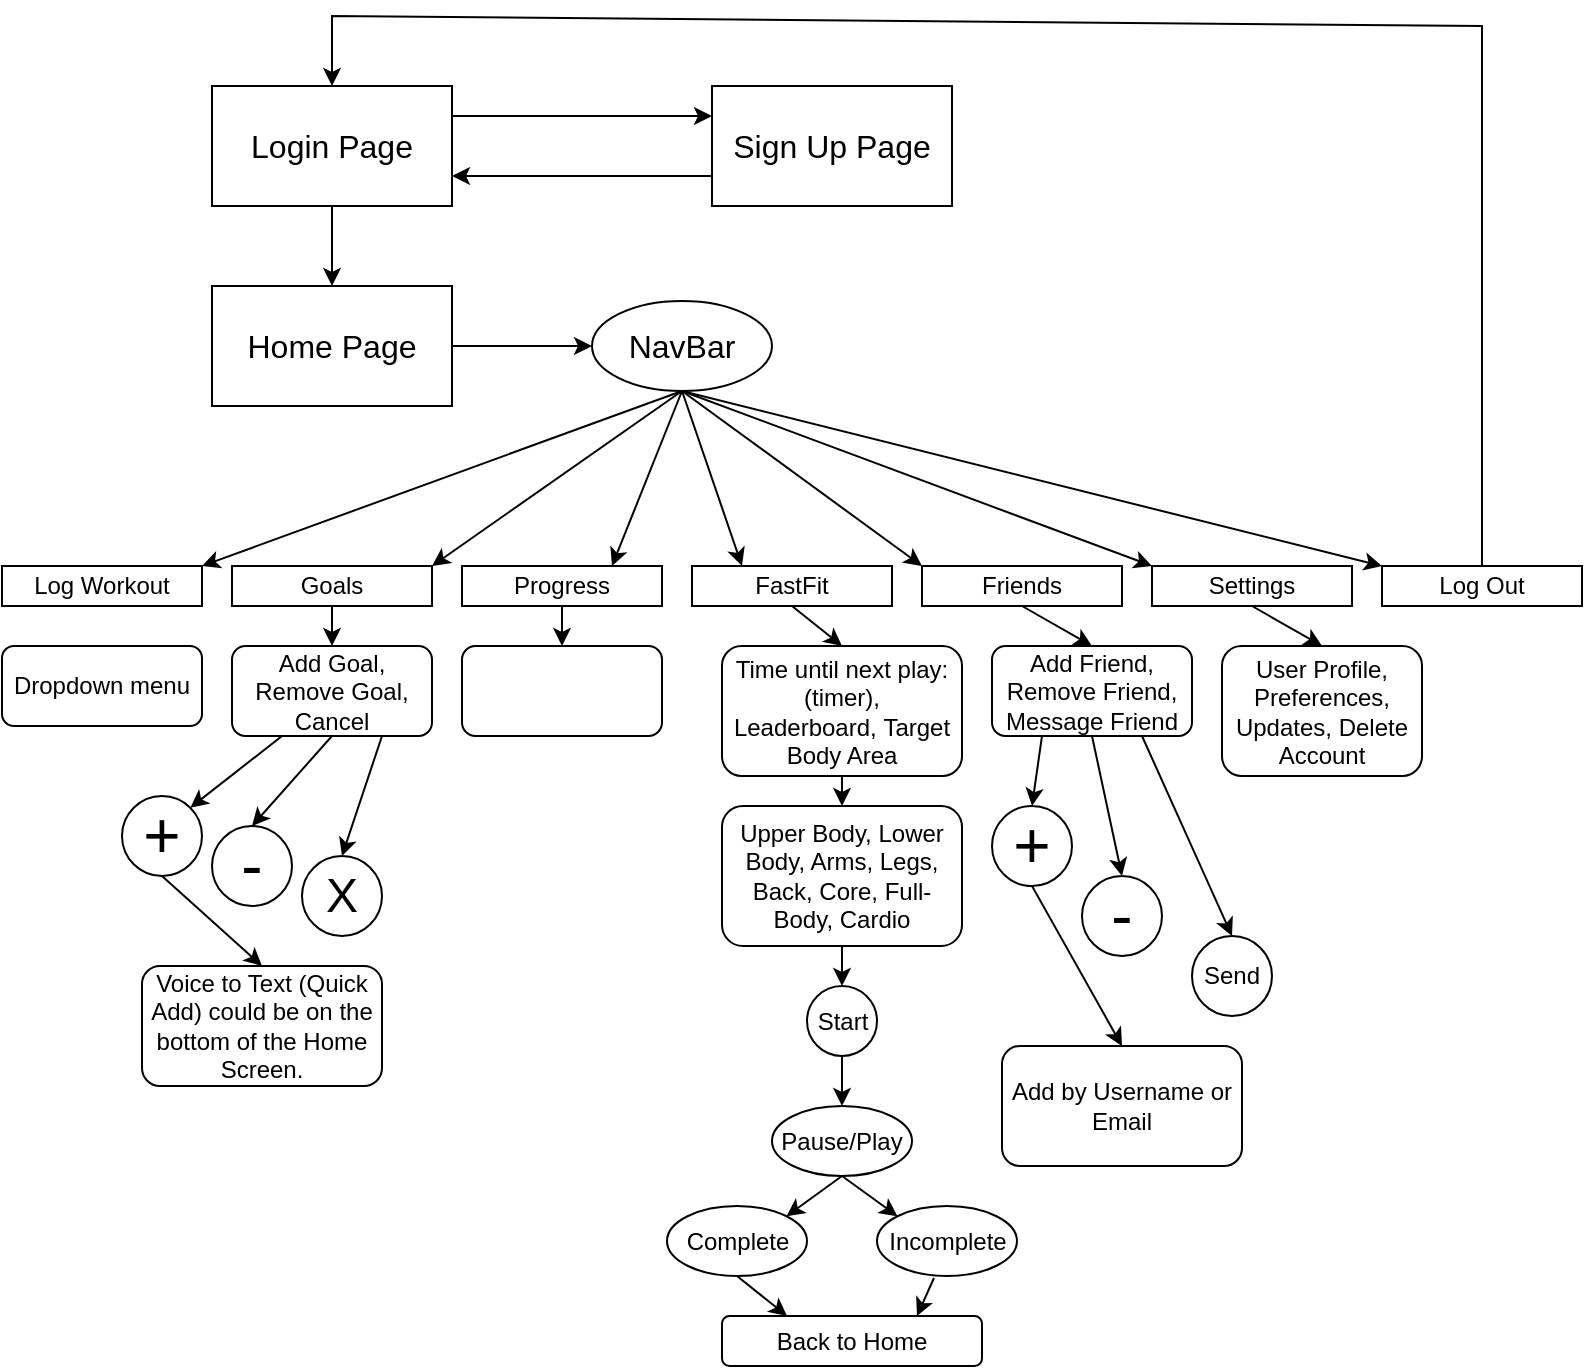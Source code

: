 <mxfile version="24.7.10">
  <diagram name="Page-1" id="Ibu_ShTeSwuRrmiSXFoi">
    <mxGraphModel dx="1316" dy="737" grid="1" gridSize="5" guides="1" tooltips="1" connect="1" arrows="1" fold="1" page="1" pageScale="1" pageWidth="850" pageHeight="1100" math="0" shadow="0">
      <root>
        <mxCell id="0" />
        <mxCell id="1" parent="0" />
        <mxCell id="kRHaIRPuTOjawNohXD7s-1" value="Login Page" style="rounded=0;whiteSpace=wrap;html=1;fontSize=16;" vertex="1" parent="1">
          <mxGeometry x="145" y="60" width="120" height="60" as="geometry" />
        </mxCell>
        <mxCell id="kRHaIRPuTOjawNohXD7s-2" value="Sign Up Page" style="rounded=0;whiteSpace=wrap;html=1;fontSize=16;" vertex="1" parent="1">
          <mxGeometry x="395" y="60" width="120" height="60" as="geometry" />
        </mxCell>
        <mxCell id="kRHaIRPuTOjawNohXD7s-3" value="" style="endArrow=classic;html=1;rounded=0;exitX=1;exitY=0.25;exitDx=0;exitDy=0;entryX=0;entryY=0.25;entryDx=0;entryDy=0;" edge="1" parent="1" source="kRHaIRPuTOjawNohXD7s-1" target="kRHaIRPuTOjawNohXD7s-2">
          <mxGeometry width="50" height="50" relative="1" as="geometry">
            <mxPoint x="280" y="80" as="sourcePoint" />
            <mxPoint x="380" y="80" as="targetPoint" />
            <Array as="points" />
          </mxGeometry>
        </mxCell>
        <mxCell id="kRHaIRPuTOjawNohXD7s-4" value="" style="endArrow=classic;html=1;rounded=0;exitX=0;exitY=0.75;exitDx=0;exitDy=0;entryX=1;entryY=0.75;entryDx=0;entryDy=0;" edge="1" parent="1" source="kRHaIRPuTOjawNohXD7s-2" target="kRHaIRPuTOjawNohXD7s-1">
          <mxGeometry width="50" height="50" relative="1" as="geometry">
            <mxPoint x="380" y="100" as="sourcePoint" />
            <mxPoint x="280" y="100" as="targetPoint" />
          </mxGeometry>
        </mxCell>
        <mxCell id="kRHaIRPuTOjawNohXD7s-5" value="Home Page" style="rounded=0;whiteSpace=wrap;html=1;fontSize=16;" vertex="1" parent="1">
          <mxGeometry x="145" y="160" width="120" height="60" as="geometry" />
        </mxCell>
        <mxCell id="kRHaIRPuTOjawNohXD7s-6" value="NavBar" style="ellipse;whiteSpace=wrap;html=1;fontSize=16;" vertex="1" parent="1">
          <mxGeometry x="335" y="167.5" width="90" height="45" as="geometry" />
        </mxCell>
        <mxCell id="kRHaIRPuTOjawNohXD7s-7" value="" style="endArrow=classic;html=1;rounded=0;entryX=0.5;entryY=0;entryDx=0;entryDy=0;exitX=0.5;exitY=1;exitDx=0;exitDy=0;" edge="1" parent="1" source="kRHaIRPuTOjawNohXD7s-1" target="kRHaIRPuTOjawNohXD7s-5">
          <mxGeometry width="50" height="50" relative="1" as="geometry">
            <mxPoint x="200" y="125" as="sourcePoint" />
            <mxPoint x="450" y="355" as="targetPoint" />
          </mxGeometry>
        </mxCell>
        <mxCell id="kRHaIRPuTOjawNohXD7s-8" value="" style="endArrow=classic;html=1;rounded=0;exitX=1;exitY=0.5;exitDx=0;exitDy=0;entryX=0;entryY=0.5;entryDx=0;entryDy=0;" edge="1" parent="1" source="kRHaIRPuTOjawNohXD7s-5" target="kRHaIRPuTOjawNohXD7s-6">
          <mxGeometry width="50" height="50" relative="1" as="geometry">
            <mxPoint x="400" y="405" as="sourcePoint" />
            <mxPoint x="450" y="355" as="targetPoint" />
          </mxGeometry>
        </mxCell>
        <mxCell id="kRHaIRPuTOjawNohXD7s-11" value="Log Workout" style="rounded=0;whiteSpace=wrap;html=1;" vertex="1" parent="1">
          <mxGeometry x="40" y="300" width="100" height="20" as="geometry" />
        </mxCell>
        <mxCell id="kRHaIRPuTOjawNohXD7s-12" value="Goals" style="rounded=0;whiteSpace=wrap;html=1;" vertex="1" parent="1">
          <mxGeometry x="155" y="300" width="100" height="20" as="geometry" />
        </mxCell>
        <mxCell id="kRHaIRPuTOjawNohXD7s-13" value="Progress" style="rounded=0;whiteSpace=wrap;html=1;" vertex="1" parent="1">
          <mxGeometry x="270" y="300" width="100" height="20" as="geometry" />
        </mxCell>
        <mxCell id="kRHaIRPuTOjawNohXD7s-14" value="Settings" style="rounded=0;whiteSpace=wrap;html=1;" vertex="1" parent="1">
          <mxGeometry x="615" y="300" width="100" height="20" as="geometry" />
        </mxCell>
        <mxCell id="kRHaIRPuTOjawNohXD7s-15" value="FastFit" style="rounded=0;whiteSpace=wrap;html=1;" vertex="1" parent="1">
          <mxGeometry x="385" y="300" width="100" height="20" as="geometry" />
        </mxCell>
        <mxCell id="kRHaIRPuTOjawNohXD7s-16" value="Friends" style="rounded=0;whiteSpace=wrap;html=1;" vertex="1" parent="1">
          <mxGeometry x="500" y="300" width="100" height="20" as="geometry" />
        </mxCell>
        <mxCell id="kRHaIRPuTOjawNohXD7s-17" value="Log Out" style="rounded=0;whiteSpace=wrap;html=1;" vertex="1" parent="1">
          <mxGeometry x="730" y="300" width="100" height="20" as="geometry" />
        </mxCell>
        <mxCell id="kRHaIRPuTOjawNohXD7s-19" value="" style="endArrow=classic;html=1;rounded=0;exitX=0.5;exitY=1;exitDx=0;exitDy=0;entryX=1;entryY=0;entryDx=0;entryDy=0;" edge="1" parent="1" source="kRHaIRPuTOjawNohXD7s-6" target="kRHaIRPuTOjawNohXD7s-11">
          <mxGeometry width="50" height="50" relative="1" as="geometry">
            <mxPoint x="400" y="405" as="sourcePoint" />
            <mxPoint x="450" y="355" as="targetPoint" />
          </mxGeometry>
        </mxCell>
        <mxCell id="kRHaIRPuTOjawNohXD7s-20" value="" style="endArrow=classic;html=1;rounded=0;exitX=0.5;exitY=1;exitDx=0;exitDy=0;entryX=1;entryY=0;entryDx=0;entryDy=0;" edge="1" parent="1" source="kRHaIRPuTOjawNohXD7s-6" target="kRHaIRPuTOjawNohXD7s-12">
          <mxGeometry width="50" height="50" relative="1" as="geometry">
            <mxPoint x="400" y="405" as="sourcePoint" />
            <mxPoint x="450" y="355" as="targetPoint" />
          </mxGeometry>
        </mxCell>
        <mxCell id="kRHaIRPuTOjawNohXD7s-21" value="" style="endArrow=classic;html=1;rounded=0;entryX=0.75;entryY=0;entryDx=0;entryDy=0;exitX=0.5;exitY=1;exitDx=0;exitDy=0;" edge="1" parent="1" source="kRHaIRPuTOjawNohXD7s-6" target="kRHaIRPuTOjawNohXD7s-13">
          <mxGeometry width="50" height="50" relative="1" as="geometry">
            <mxPoint x="575" y="215" as="sourcePoint" />
            <mxPoint x="450" y="355" as="targetPoint" />
          </mxGeometry>
        </mxCell>
        <mxCell id="kRHaIRPuTOjawNohXD7s-22" value="" style="endArrow=classic;html=1;rounded=0;exitX=0.5;exitY=1;exitDx=0;exitDy=0;entryX=0.25;entryY=0;entryDx=0;entryDy=0;" edge="1" parent="1" source="kRHaIRPuTOjawNohXD7s-6" target="kRHaIRPuTOjawNohXD7s-15">
          <mxGeometry width="50" height="50" relative="1" as="geometry">
            <mxPoint x="400" y="405" as="sourcePoint" />
            <mxPoint x="450" y="355" as="targetPoint" />
          </mxGeometry>
        </mxCell>
        <mxCell id="kRHaIRPuTOjawNohXD7s-23" value="" style="endArrow=classic;html=1;rounded=0;exitX=0.5;exitY=1;exitDx=0;exitDy=0;entryX=0;entryY=0;entryDx=0;entryDy=0;" edge="1" parent="1" source="kRHaIRPuTOjawNohXD7s-6" target="kRHaIRPuTOjawNohXD7s-17">
          <mxGeometry width="50" height="50" relative="1" as="geometry">
            <mxPoint x="400" y="405" as="sourcePoint" />
            <mxPoint x="450" y="355" as="targetPoint" />
          </mxGeometry>
        </mxCell>
        <mxCell id="kRHaIRPuTOjawNohXD7s-24" value="" style="endArrow=classic;html=1;rounded=0;exitX=0.5;exitY=1;exitDx=0;exitDy=0;entryX=0;entryY=0;entryDx=0;entryDy=0;" edge="1" parent="1" source="kRHaIRPuTOjawNohXD7s-6" target="kRHaIRPuTOjawNohXD7s-14">
          <mxGeometry width="50" height="50" relative="1" as="geometry">
            <mxPoint x="400" y="405" as="sourcePoint" />
            <mxPoint x="450" y="355" as="targetPoint" />
          </mxGeometry>
        </mxCell>
        <mxCell id="kRHaIRPuTOjawNohXD7s-25" value="" style="endArrow=classic;html=1;rounded=0;exitX=0.5;exitY=1;exitDx=0;exitDy=0;entryX=0;entryY=0;entryDx=0;entryDy=0;" edge="1" parent="1" source="kRHaIRPuTOjawNohXD7s-6" target="kRHaIRPuTOjawNohXD7s-16">
          <mxGeometry width="50" height="50" relative="1" as="geometry">
            <mxPoint x="400" y="405" as="sourcePoint" />
            <mxPoint x="450" y="355" as="targetPoint" />
          </mxGeometry>
        </mxCell>
        <mxCell id="kRHaIRPuTOjawNohXD7s-28" value="Dropdown menu" style="rounded=1;whiteSpace=wrap;html=1;" vertex="1" parent="1">
          <mxGeometry x="40" y="340" width="100" height="40" as="geometry" />
        </mxCell>
        <mxCell id="kRHaIRPuTOjawNohXD7s-29" value="" style="endArrow=classic;html=1;rounded=0;exitX=0.5;exitY=0;exitDx=0;exitDy=0;entryX=0.5;entryY=0;entryDx=0;entryDy=0;" edge="1" parent="1" source="kRHaIRPuTOjawNohXD7s-17" target="kRHaIRPuTOjawNohXD7s-1">
          <mxGeometry width="50" height="50" relative="1" as="geometry">
            <mxPoint x="400" y="405" as="sourcePoint" />
            <mxPoint x="450" y="355" as="targetPoint" />
            <Array as="points">
              <mxPoint x="780" y="30" />
              <mxPoint x="205" y="25" />
            </Array>
          </mxGeometry>
        </mxCell>
        <mxCell id="kRHaIRPuTOjawNohXD7s-31" value="+" style="ellipse;whiteSpace=wrap;html=1;aspect=fixed;fontSize=32;" vertex="1" parent="1">
          <mxGeometry x="100" y="415" width="40" height="40" as="geometry" />
        </mxCell>
        <mxCell id="kRHaIRPuTOjawNohXD7s-32" value="-" style="ellipse;whiteSpace=wrap;html=1;aspect=fixed;fontSize=32;" vertex="1" parent="1">
          <mxGeometry x="145" y="430" width="40" height="40" as="geometry" />
        </mxCell>
        <mxCell id="kRHaIRPuTOjawNohXD7s-33" value="X" style="ellipse;whiteSpace=wrap;html=1;aspect=fixed;fontSize=24;" vertex="1" parent="1">
          <mxGeometry x="190" y="445" width="40" height="40" as="geometry" />
        </mxCell>
        <mxCell id="kRHaIRPuTOjawNohXD7s-34" value="Add Goal, Remove Goal, Cancel" style="rounded=1;whiteSpace=wrap;html=1;" vertex="1" parent="1">
          <mxGeometry x="155" y="340" width="100" height="45" as="geometry" />
        </mxCell>
        <mxCell id="kRHaIRPuTOjawNohXD7s-35" value="" style="endArrow=classic;html=1;rounded=0;exitX=0.25;exitY=1;exitDx=0;exitDy=0;entryX=1;entryY=0;entryDx=0;entryDy=0;" edge="1" parent="1" source="kRHaIRPuTOjawNohXD7s-34" target="kRHaIRPuTOjawNohXD7s-31">
          <mxGeometry width="50" height="50" relative="1" as="geometry">
            <mxPoint x="400" y="405" as="sourcePoint" />
            <mxPoint x="450" y="355" as="targetPoint" />
          </mxGeometry>
        </mxCell>
        <mxCell id="kRHaIRPuTOjawNohXD7s-36" value="" style="endArrow=classic;html=1;rounded=0;exitX=0.5;exitY=1;exitDx=0;exitDy=0;entryX=0.5;entryY=0;entryDx=0;entryDy=0;" edge="1" parent="1" source="kRHaIRPuTOjawNohXD7s-34" target="kRHaIRPuTOjawNohXD7s-32">
          <mxGeometry width="50" height="50" relative="1" as="geometry">
            <mxPoint x="400" y="405" as="sourcePoint" />
            <mxPoint x="450" y="355" as="targetPoint" />
          </mxGeometry>
        </mxCell>
        <mxCell id="kRHaIRPuTOjawNohXD7s-37" value="" style="endArrow=classic;html=1;rounded=0;exitX=0.75;exitY=1;exitDx=0;exitDy=0;entryX=0.5;entryY=0;entryDx=0;entryDy=0;" edge="1" parent="1" source="kRHaIRPuTOjawNohXD7s-34" target="kRHaIRPuTOjawNohXD7s-33">
          <mxGeometry width="50" height="50" relative="1" as="geometry">
            <mxPoint x="400" y="405" as="sourcePoint" />
            <mxPoint x="450" y="355" as="targetPoint" />
          </mxGeometry>
        </mxCell>
        <mxCell id="kRHaIRPuTOjawNohXD7s-38" value="" style="endArrow=classic;html=1;rounded=0;entryX=0.5;entryY=0;entryDx=0;entryDy=0;exitX=0.5;exitY=1;exitDx=0;exitDy=0;" edge="1" parent="1" source="kRHaIRPuTOjawNohXD7s-12" target="kRHaIRPuTOjawNohXD7s-34">
          <mxGeometry width="50" height="50" relative="1" as="geometry">
            <mxPoint x="290" y="345" as="sourcePoint" />
            <mxPoint x="450" y="355" as="targetPoint" />
          </mxGeometry>
        </mxCell>
        <mxCell id="kRHaIRPuTOjawNohXD7s-39" value="" style="rounded=1;whiteSpace=wrap;html=1;" vertex="1" parent="1">
          <mxGeometry x="270" y="340" width="100" height="45" as="geometry" />
        </mxCell>
        <mxCell id="kRHaIRPuTOjawNohXD7s-41" value="Time until next play: (timer), Leaderboard,&amp;nbsp;&lt;span style=&quot;background-color: initial;&quot;&gt;Target Body Area&lt;/span&gt;" style="rounded=1;whiteSpace=wrap;html=1;" vertex="1" parent="1">
          <mxGeometry x="400" y="340" width="120" height="65" as="geometry" />
        </mxCell>
        <mxCell id="kRHaIRPuTOjawNohXD7s-42" value="Add Friend, Remove Friend, Message Friend" style="rounded=1;whiteSpace=wrap;html=1;" vertex="1" parent="1">
          <mxGeometry x="535" y="340" width="100" height="45" as="geometry" />
        </mxCell>
        <mxCell id="kRHaIRPuTOjawNohXD7s-44" value="User Profile, Preferences, Updates, Delete Account" style="rounded=1;whiteSpace=wrap;html=1;" vertex="1" parent="1">
          <mxGeometry x="650" y="340" width="100" height="65" as="geometry" />
        </mxCell>
        <mxCell id="kRHaIRPuTOjawNohXD7s-45" value="" style="endArrow=classic;html=1;rounded=0;exitX=0.5;exitY=1;exitDx=0;exitDy=0;entryX=0.5;entryY=0;entryDx=0;entryDy=0;" edge="1" parent="1" source="kRHaIRPuTOjawNohXD7s-14" target="kRHaIRPuTOjawNohXD7s-44">
          <mxGeometry width="50" height="50" relative="1" as="geometry">
            <mxPoint x="400" y="405" as="sourcePoint" />
            <mxPoint x="450" y="355" as="targetPoint" />
          </mxGeometry>
        </mxCell>
        <mxCell id="kRHaIRPuTOjawNohXD7s-46" value="" style="endArrow=classic;html=1;rounded=0;exitX=0.5;exitY=1;exitDx=0;exitDy=0;entryX=0.5;entryY=0;entryDx=0;entryDy=0;" edge="1" parent="1" source="kRHaIRPuTOjawNohXD7s-15" target="kRHaIRPuTOjawNohXD7s-41">
          <mxGeometry width="50" height="50" relative="1" as="geometry">
            <mxPoint x="400" y="405" as="sourcePoint" />
            <mxPoint x="450" y="355" as="targetPoint" />
          </mxGeometry>
        </mxCell>
        <mxCell id="kRHaIRPuTOjawNohXD7s-47" value="" style="endArrow=classic;html=1;rounded=0;exitX=0.5;exitY=1;exitDx=0;exitDy=0;entryX=0.5;entryY=0;entryDx=0;entryDy=0;" edge="1" parent="1" source="kRHaIRPuTOjawNohXD7s-16" target="kRHaIRPuTOjawNohXD7s-42">
          <mxGeometry width="50" height="50" relative="1" as="geometry">
            <mxPoint x="400" y="405" as="sourcePoint" />
            <mxPoint x="450" y="355" as="targetPoint" />
          </mxGeometry>
        </mxCell>
        <mxCell id="kRHaIRPuTOjawNohXD7s-48" value="" style="endArrow=classic;html=1;rounded=0;exitX=0.5;exitY=1;exitDx=0;exitDy=0;entryX=0.5;entryY=0;entryDx=0;entryDy=0;" edge="1" parent="1" source="kRHaIRPuTOjawNohXD7s-13" target="kRHaIRPuTOjawNohXD7s-39">
          <mxGeometry width="50" height="50" relative="1" as="geometry">
            <mxPoint x="400" y="405" as="sourcePoint" />
            <mxPoint x="450" y="355" as="targetPoint" />
          </mxGeometry>
        </mxCell>
        <mxCell id="kRHaIRPuTOjawNohXD7s-49" value="" style="endArrow=classic;html=1;rounded=0;exitX=0.5;exitY=1;exitDx=0;exitDy=0;entryX=0.5;entryY=0;entryDx=0;entryDy=0;" edge="1" parent="1" source="kRHaIRPuTOjawNohXD7s-31" target="kRHaIRPuTOjawNohXD7s-51">
          <mxGeometry width="50" height="50" relative="1" as="geometry">
            <mxPoint x="400" y="405" as="sourcePoint" />
            <mxPoint x="144.231" y="490" as="targetPoint" />
          </mxGeometry>
        </mxCell>
        <mxCell id="kRHaIRPuTOjawNohXD7s-51" value="Voice to Text (Quick Add) could be on the bottom of the Home Screen." style="rounded=1;whiteSpace=wrap;html=1;" vertex="1" parent="1">
          <mxGeometry x="110" y="500" width="120" height="60" as="geometry" />
        </mxCell>
        <mxCell id="kRHaIRPuTOjawNohXD7s-52" value="" style="endArrow=classic;html=1;rounded=0;exitX=0.5;exitY=1;exitDx=0;exitDy=0;" edge="1" parent="1" source="kRHaIRPuTOjawNohXD7s-41" target="kRHaIRPuTOjawNohXD7s-53">
          <mxGeometry width="50" height="50" relative="1" as="geometry">
            <mxPoint x="400" y="405" as="sourcePoint" />
            <mxPoint x="450" y="440" as="targetPoint" />
          </mxGeometry>
        </mxCell>
        <mxCell id="kRHaIRPuTOjawNohXD7s-53" value="Upper Body, Lower Body, Arms, Legs, Back, Core, Full-Body, Cardio" style="rounded=1;whiteSpace=wrap;html=1;" vertex="1" parent="1">
          <mxGeometry x="400" y="420" width="120" height="70" as="geometry" />
        </mxCell>
        <mxCell id="kRHaIRPuTOjawNohXD7s-54" value="+" style="ellipse;whiteSpace=wrap;html=1;aspect=fixed;fontSize=32;" vertex="1" parent="1">
          <mxGeometry x="535" y="420" width="40" height="40" as="geometry" />
        </mxCell>
        <mxCell id="kRHaIRPuTOjawNohXD7s-55" value="-" style="ellipse;whiteSpace=wrap;html=1;aspect=fixed;fontSize=32;" vertex="1" parent="1">
          <mxGeometry x="580" y="455" width="40" height="40" as="geometry" />
        </mxCell>
        <mxCell id="kRHaIRPuTOjawNohXD7s-56" value="" style="endArrow=classic;html=1;rounded=0;exitX=0.25;exitY=1;exitDx=0;exitDy=0;entryX=0.5;entryY=0;entryDx=0;entryDy=0;" edge="1" parent="1" source="kRHaIRPuTOjawNohXD7s-42" target="kRHaIRPuTOjawNohXD7s-54">
          <mxGeometry width="50" height="50" relative="1" as="geometry">
            <mxPoint x="400" y="405" as="sourcePoint" />
            <mxPoint x="575" y="415" as="targetPoint" />
          </mxGeometry>
        </mxCell>
        <mxCell id="kRHaIRPuTOjawNohXD7s-57" value="" style="endArrow=classic;html=1;rounded=0;exitX=0.5;exitY=1;exitDx=0;exitDy=0;entryX=0.5;entryY=0;entryDx=0;entryDy=0;" edge="1" parent="1" source="kRHaIRPuTOjawNohXD7s-42" target="kRHaIRPuTOjawNohXD7s-55">
          <mxGeometry width="50" height="50" relative="1" as="geometry">
            <mxPoint x="400" y="405" as="sourcePoint" />
            <mxPoint x="450" y="355" as="targetPoint" />
          </mxGeometry>
        </mxCell>
        <mxCell id="kRHaIRPuTOjawNohXD7s-58" value="Send" style="ellipse;whiteSpace=wrap;html=1;aspect=fixed;" vertex="1" parent="1">
          <mxGeometry x="635" y="485" width="40" height="40" as="geometry" />
        </mxCell>
        <mxCell id="kRHaIRPuTOjawNohXD7s-59" value="" style="endArrow=classic;html=1;rounded=0;exitX=0.75;exitY=1;exitDx=0;exitDy=0;entryX=0.5;entryY=0;entryDx=0;entryDy=0;" edge="1" parent="1" source="kRHaIRPuTOjawNohXD7s-42" target="kRHaIRPuTOjawNohXD7s-58">
          <mxGeometry width="50" height="50" relative="1" as="geometry">
            <mxPoint x="400" y="405" as="sourcePoint" />
            <mxPoint x="450" y="355" as="targetPoint" />
          </mxGeometry>
        </mxCell>
        <mxCell id="kRHaIRPuTOjawNohXD7s-60" value="Add by Username or Email" style="rounded=1;whiteSpace=wrap;html=1;" vertex="1" parent="1">
          <mxGeometry x="540" y="540" width="120" height="60" as="geometry" />
        </mxCell>
        <mxCell id="kRHaIRPuTOjawNohXD7s-61" value="" style="endArrow=classic;html=1;rounded=0;exitX=0.5;exitY=1;exitDx=0;exitDy=0;entryX=0.5;entryY=0;entryDx=0;entryDy=0;" edge="1" parent="1" source="kRHaIRPuTOjawNohXD7s-54" target="kRHaIRPuTOjawNohXD7s-60">
          <mxGeometry width="50" height="50" relative="1" as="geometry">
            <mxPoint x="400" y="405" as="sourcePoint" />
            <mxPoint x="450" y="355" as="targetPoint" />
          </mxGeometry>
        </mxCell>
        <mxCell id="kRHaIRPuTOjawNohXD7s-63" value="" style="endArrow=classic;html=1;rounded=0;exitX=0.5;exitY=1;exitDx=0;exitDy=0;" edge="1" parent="1" source="kRHaIRPuTOjawNohXD7s-53" target="kRHaIRPuTOjawNohXD7s-64">
          <mxGeometry width="50" height="50" relative="1" as="geometry">
            <mxPoint x="400" y="405" as="sourcePoint" />
            <mxPoint x="460" y="505" as="targetPoint" />
          </mxGeometry>
        </mxCell>
        <mxCell id="kRHaIRPuTOjawNohXD7s-64" value="Start" style="ellipse;whiteSpace=wrap;html=1;aspect=fixed;" vertex="1" parent="1">
          <mxGeometry x="442.5" y="510" width="35" height="35" as="geometry" />
        </mxCell>
        <mxCell id="kRHaIRPuTOjawNohXD7s-68" value="Pause/Play" style="ellipse;whiteSpace=wrap;html=1;" vertex="1" parent="1">
          <mxGeometry x="425" y="570" width="70" height="35" as="geometry" />
        </mxCell>
        <mxCell id="kRHaIRPuTOjawNohXD7s-69" value="" style="endArrow=classic;html=1;rounded=0;exitX=0.5;exitY=1;exitDx=0;exitDy=0;entryX=0.5;entryY=0;entryDx=0;entryDy=0;" edge="1" parent="1" source="kRHaIRPuTOjawNohXD7s-64" target="kRHaIRPuTOjawNohXD7s-68">
          <mxGeometry width="50" height="50" relative="1" as="geometry">
            <mxPoint x="400" y="405" as="sourcePoint" />
            <mxPoint x="450" y="355" as="targetPoint" />
          </mxGeometry>
        </mxCell>
        <mxCell id="kRHaIRPuTOjawNohXD7s-72" value="Complete" style="ellipse;whiteSpace=wrap;html=1;" vertex="1" parent="1">
          <mxGeometry x="372.5" y="620" width="70" height="35" as="geometry" />
        </mxCell>
        <mxCell id="kRHaIRPuTOjawNohXD7s-73" value="Incomplete" style="ellipse;whiteSpace=wrap;html=1;" vertex="1" parent="1">
          <mxGeometry x="477.5" y="620" width="70" height="35" as="geometry" />
        </mxCell>
        <mxCell id="kRHaIRPuTOjawNohXD7s-74" value="" style="endArrow=classic;html=1;rounded=0;exitX=0.5;exitY=1;exitDx=0;exitDy=0;entryX=1;entryY=0;entryDx=0;entryDy=0;" edge="1" parent="1" source="kRHaIRPuTOjawNohXD7s-68" target="kRHaIRPuTOjawNohXD7s-72">
          <mxGeometry width="50" height="50" relative="1" as="geometry">
            <mxPoint x="400" y="405" as="sourcePoint" />
            <mxPoint x="450" y="355" as="targetPoint" />
          </mxGeometry>
        </mxCell>
        <mxCell id="kRHaIRPuTOjawNohXD7s-75" value="" style="endArrow=classic;html=1;rounded=0;exitX=0.5;exitY=1;exitDx=0;exitDy=0;entryX=0;entryY=0;entryDx=0;entryDy=0;" edge="1" parent="1" source="kRHaIRPuTOjawNohXD7s-68" target="kRHaIRPuTOjawNohXD7s-73">
          <mxGeometry width="50" height="50" relative="1" as="geometry">
            <mxPoint x="400" y="405" as="sourcePoint" />
            <mxPoint x="450" y="355" as="targetPoint" />
          </mxGeometry>
        </mxCell>
        <mxCell id="kRHaIRPuTOjawNohXD7s-76" value="Back to Home" style="rounded=1;whiteSpace=wrap;html=1;" vertex="1" parent="1">
          <mxGeometry x="400" y="675" width="130" height="25" as="geometry" />
        </mxCell>
        <mxCell id="kRHaIRPuTOjawNohXD7s-77" value="" style="endArrow=classic;html=1;rounded=0;exitX=0.5;exitY=1;exitDx=0;exitDy=0;entryX=0.25;entryY=0;entryDx=0;entryDy=0;" edge="1" parent="1" source="kRHaIRPuTOjawNohXD7s-72" target="kRHaIRPuTOjawNohXD7s-76">
          <mxGeometry width="50" height="50" relative="1" as="geometry">
            <mxPoint x="400" y="575" as="sourcePoint" />
            <mxPoint x="450" y="525" as="targetPoint" />
          </mxGeometry>
        </mxCell>
        <mxCell id="kRHaIRPuTOjawNohXD7s-78" value="" style="endArrow=classic;html=1;rounded=0;exitX=0.407;exitY=1.029;exitDx=0;exitDy=0;exitPerimeter=0;entryX=0.75;entryY=0;entryDx=0;entryDy=0;" edge="1" parent="1" source="kRHaIRPuTOjawNohXD7s-73" target="kRHaIRPuTOjawNohXD7s-76">
          <mxGeometry width="50" height="50" relative="1" as="geometry">
            <mxPoint x="400" y="575" as="sourcePoint" />
            <mxPoint x="450" y="525" as="targetPoint" />
          </mxGeometry>
        </mxCell>
      </root>
    </mxGraphModel>
  </diagram>
</mxfile>

